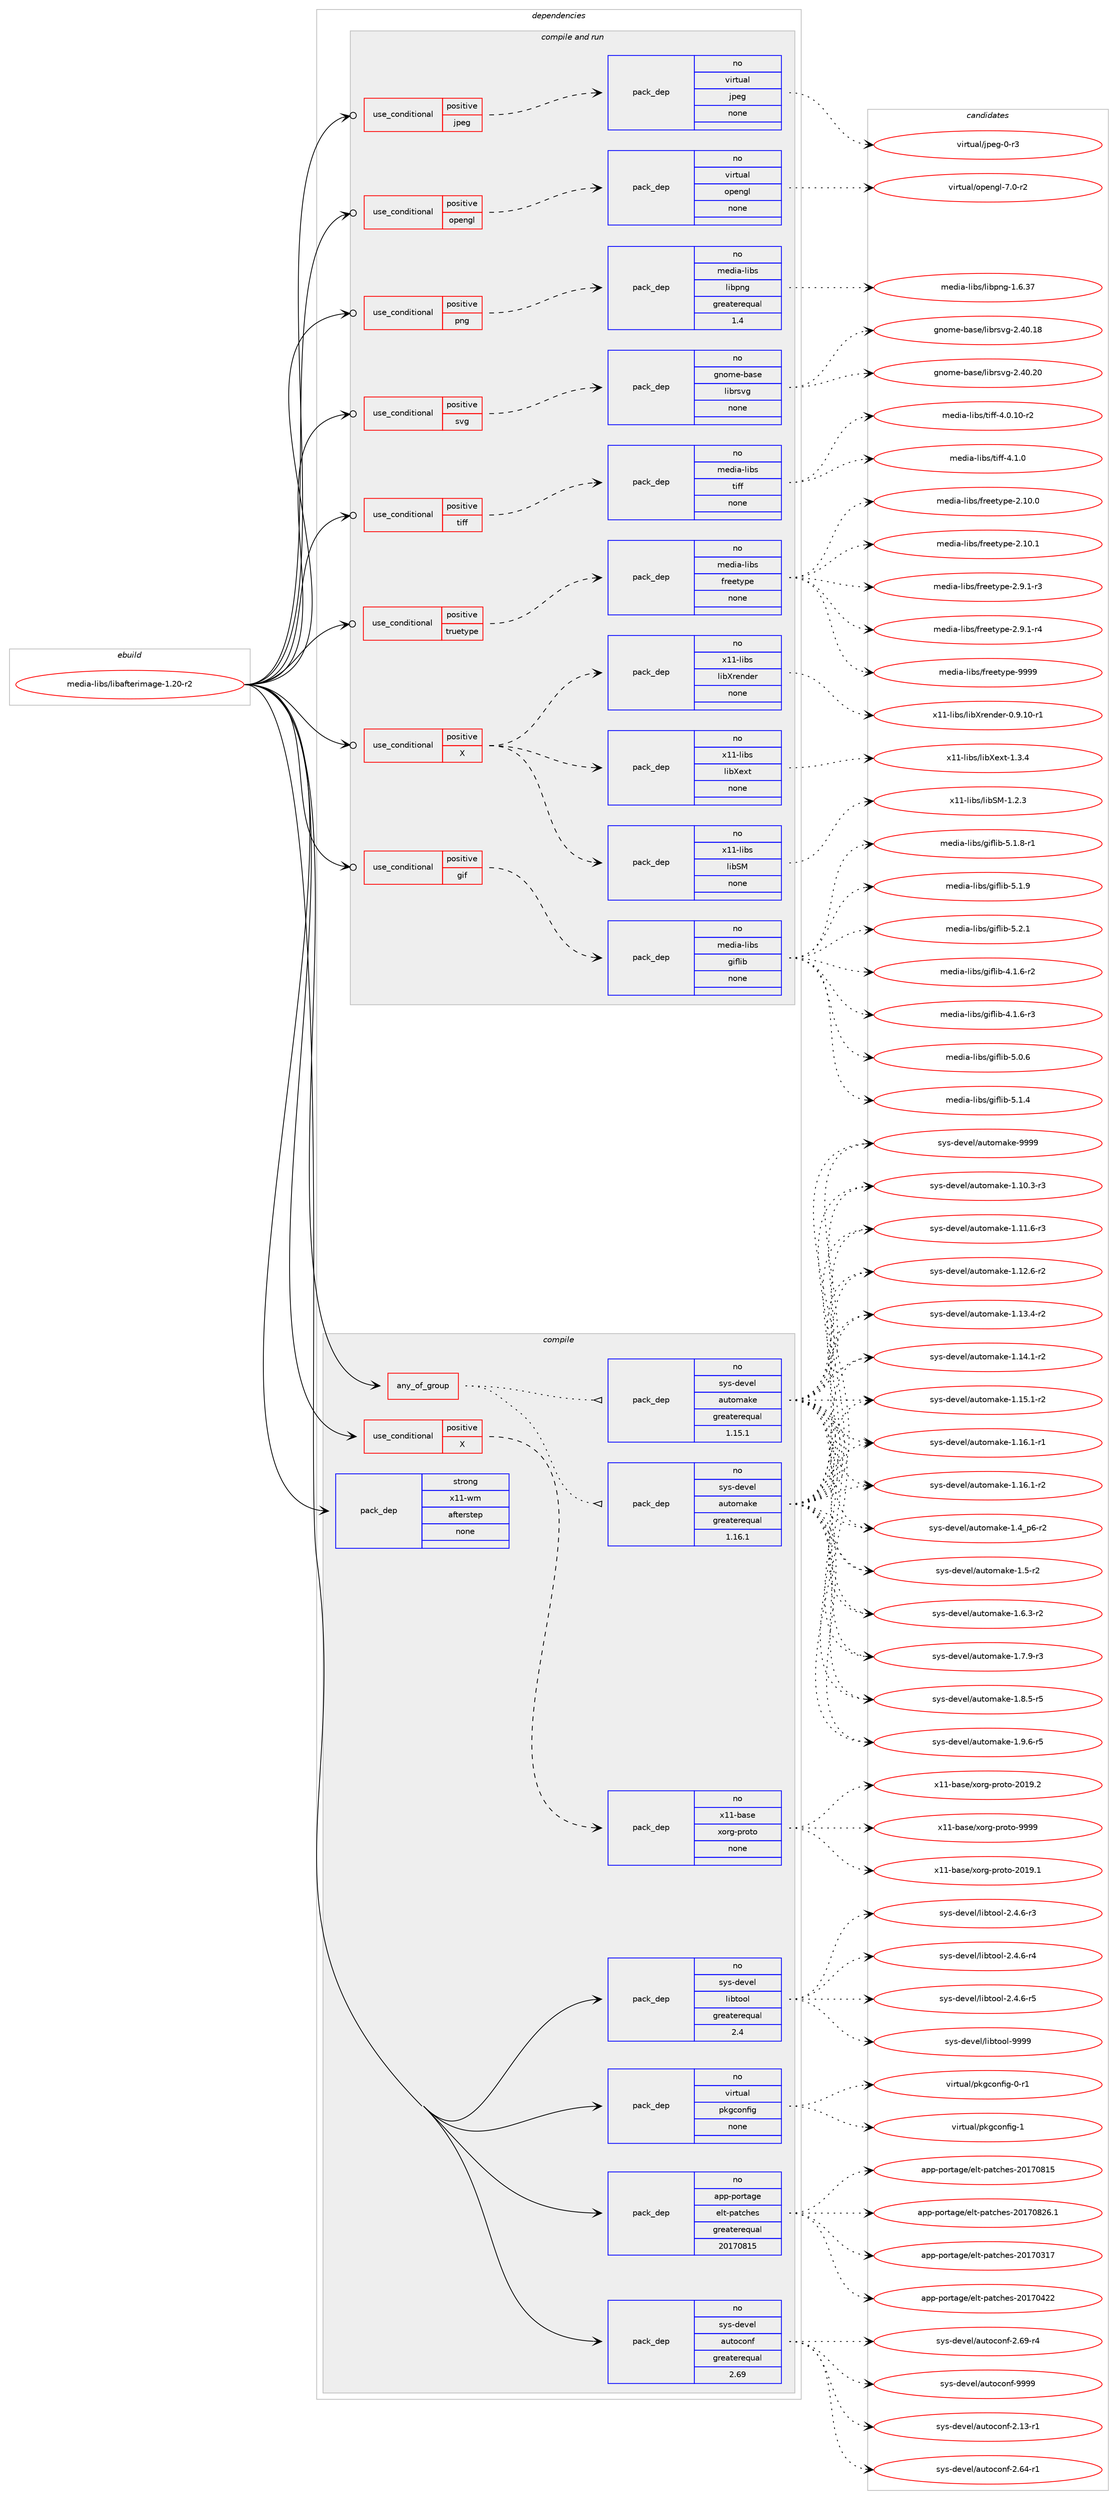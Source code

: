 digraph prolog {

# *************
# Graph options
# *************

newrank=true;
concentrate=true;
compound=true;
graph [rankdir=LR,fontname=Helvetica,fontsize=10,ranksep=1.5];#, ranksep=2.5, nodesep=0.2];
edge  [arrowhead=vee];
node  [fontname=Helvetica,fontsize=10];

# **********
# The ebuild
# **********

subgraph cluster_leftcol {
color=gray;
rank=same;
label=<<i>ebuild</i>>;
id [label="media-libs/libafterimage-1.20-r2", color=red, width=4, href="../media-libs/libafterimage-1.20-r2.svg"];
}

# ****************
# The dependencies
# ****************

subgraph cluster_midcol {
color=gray;
label=<<i>dependencies</i>>;
subgraph cluster_compile {
fillcolor="#eeeeee";
style=filled;
label=<<i>compile</i>>;
subgraph any13235 {
dependency786805 [label=<<TABLE BORDER="0" CELLBORDER="1" CELLSPACING="0" CELLPADDING="4"><TR><TD CELLPADDING="10">any_of_group</TD></TR></TABLE>>, shape=none, color=red];subgraph pack581781 {
dependency786806 [label=<<TABLE BORDER="0" CELLBORDER="1" CELLSPACING="0" CELLPADDING="4" WIDTH="220"><TR><TD ROWSPAN="6" CELLPADDING="30">pack_dep</TD></TR><TR><TD WIDTH="110">no</TD></TR><TR><TD>sys-devel</TD></TR><TR><TD>automake</TD></TR><TR><TD>greaterequal</TD></TR><TR><TD>1.16.1</TD></TR></TABLE>>, shape=none, color=blue];
}
dependency786805:e -> dependency786806:w [weight=20,style="dotted",arrowhead="oinv"];
subgraph pack581782 {
dependency786807 [label=<<TABLE BORDER="0" CELLBORDER="1" CELLSPACING="0" CELLPADDING="4" WIDTH="220"><TR><TD ROWSPAN="6" CELLPADDING="30">pack_dep</TD></TR><TR><TD WIDTH="110">no</TD></TR><TR><TD>sys-devel</TD></TR><TR><TD>automake</TD></TR><TR><TD>greaterequal</TD></TR><TR><TD>1.15.1</TD></TR></TABLE>>, shape=none, color=blue];
}
dependency786805:e -> dependency786807:w [weight=20,style="dotted",arrowhead="oinv"];
}
id:e -> dependency786805:w [weight=20,style="solid",arrowhead="vee"];
subgraph cond191356 {
dependency786808 [label=<<TABLE BORDER="0" CELLBORDER="1" CELLSPACING="0" CELLPADDING="4"><TR><TD ROWSPAN="3" CELLPADDING="10">use_conditional</TD></TR><TR><TD>positive</TD></TR><TR><TD>X</TD></TR></TABLE>>, shape=none, color=red];
subgraph pack581783 {
dependency786809 [label=<<TABLE BORDER="0" CELLBORDER="1" CELLSPACING="0" CELLPADDING="4" WIDTH="220"><TR><TD ROWSPAN="6" CELLPADDING="30">pack_dep</TD></TR><TR><TD WIDTH="110">no</TD></TR><TR><TD>x11-base</TD></TR><TR><TD>xorg-proto</TD></TR><TR><TD>none</TD></TR><TR><TD></TD></TR></TABLE>>, shape=none, color=blue];
}
dependency786808:e -> dependency786809:w [weight=20,style="dashed",arrowhead="vee"];
}
id:e -> dependency786808:w [weight=20,style="solid",arrowhead="vee"];
subgraph pack581784 {
dependency786810 [label=<<TABLE BORDER="0" CELLBORDER="1" CELLSPACING="0" CELLPADDING="4" WIDTH="220"><TR><TD ROWSPAN="6" CELLPADDING="30">pack_dep</TD></TR><TR><TD WIDTH="110">no</TD></TR><TR><TD>app-portage</TD></TR><TR><TD>elt-patches</TD></TR><TR><TD>greaterequal</TD></TR><TR><TD>20170815</TD></TR></TABLE>>, shape=none, color=blue];
}
id:e -> dependency786810:w [weight=20,style="solid",arrowhead="vee"];
subgraph pack581785 {
dependency786811 [label=<<TABLE BORDER="0" CELLBORDER="1" CELLSPACING="0" CELLPADDING="4" WIDTH="220"><TR><TD ROWSPAN="6" CELLPADDING="30">pack_dep</TD></TR><TR><TD WIDTH="110">no</TD></TR><TR><TD>sys-devel</TD></TR><TR><TD>autoconf</TD></TR><TR><TD>greaterequal</TD></TR><TR><TD>2.69</TD></TR></TABLE>>, shape=none, color=blue];
}
id:e -> dependency786811:w [weight=20,style="solid",arrowhead="vee"];
subgraph pack581786 {
dependency786812 [label=<<TABLE BORDER="0" CELLBORDER="1" CELLSPACING="0" CELLPADDING="4" WIDTH="220"><TR><TD ROWSPAN="6" CELLPADDING="30">pack_dep</TD></TR><TR><TD WIDTH="110">no</TD></TR><TR><TD>sys-devel</TD></TR><TR><TD>libtool</TD></TR><TR><TD>greaterequal</TD></TR><TR><TD>2.4</TD></TR></TABLE>>, shape=none, color=blue];
}
id:e -> dependency786812:w [weight=20,style="solid",arrowhead="vee"];
subgraph pack581787 {
dependency786813 [label=<<TABLE BORDER="0" CELLBORDER="1" CELLSPACING="0" CELLPADDING="4" WIDTH="220"><TR><TD ROWSPAN="6" CELLPADDING="30">pack_dep</TD></TR><TR><TD WIDTH="110">no</TD></TR><TR><TD>virtual</TD></TR><TR><TD>pkgconfig</TD></TR><TR><TD>none</TD></TR><TR><TD></TD></TR></TABLE>>, shape=none, color=blue];
}
id:e -> dependency786813:w [weight=20,style="solid",arrowhead="vee"];
subgraph pack581788 {
dependency786814 [label=<<TABLE BORDER="0" CELLBORDER="1" CELLSPACING="0" CELLPADDING="4" WIDTH="220"><TR><TD ROWSPAN="6" CELLPADDING="30">pack_dep</TD></TR><TR><TD WIDTH="110">strong</TD></TR><TR><TD>x11-wm</TD></TR><TR><TD>afterstep</TD></TR><TR><TD>none</TD></TR><TR><TD></TD></TR></TABLE>>, shape=none, color=blue];
}
id:e -> dependency786814:w [weight=20,style="solid",arrowhead="vee"];
}
subgraph cluster_compileandrun {
fillcolor="#eeeeee";
style=filled;
label=<<i>compile and run</i>>;
subgraph cond191357 {
dependency786815 [label=<<TABLE BORDER="0" CELLBORDER="1" CELLSPACING="0" CELLPADDING="4"><TR><TD ROWSPAN="3" CELLPADDING="10">use_conditional</TD></TR><TR><TD>positive</TD></TR><TR><TD>X</TD></TR></TABLE>>, shape=none, color=red];
subgraph pack581789 {
dependency786816 [label=<<TABLE BORDER="0" CELLBORDER="1" CELLSPACING="0" CELLPADDING="4" WIDTH="220"><TR><TD ROWSPAN="6" CELLPADDING="30">pack_dep</TD></TR><TR><TD WIDTH="110">no</TD></TR><TR><TD>x11-libs</TD></TR><TR><TD>libSM</TD></TR><TR><TD>none</TD></TR><TR><TD></TD></TR></TABLE>>, shape=none, color=blue];
}
dependency786815:e -> dependency786816:w [weight=20,style="dashed",arrowhead="vee"];
subgraph pack581790 {
dependency786817 [label=<<TABLE BORDER="0" CELLBORDER="1" CELLSPACING="0" CELLPADDING="4" WIDTH="220"><TR><TD ROWSPAN="6" CELLPADDING="30">pack_dep</TD></TR><TR><TD WIDTH="110">no</TD></TR><TR><TD>x11-libs</TD></TR><TR><TD>libXext</TD></TR><TR><TD>none</TD></TR><TR><TD></TD></TR></TABLE>>, shape=none, color=blue];
}
dependency786815:e -> dependency786817:w [weight=20,style="dashed",arrowhead="vee"];
subgraph pack581791 {
dependency786818 [label=<<TABLE BORDER="0" CELLBORDER="1" CELLSPACING="0" CELLPADDING="4" WIDTH="220"><TR><TD ROWSPAN="6" CELLPADDING="30">pack_dep</TD></TR><TR><TD WIDTH="110">no</TD></TR><TR><TD>x11-libs</TD></TR><TR><TD>libXrender</TD></TR><TR><TD>none</TD></TR><TR><TD></TD></TR></TABLE>>, shape=none, color=blue];
}
dependency786815:e -> dependency786818:w [weight=20,style="dashed",arrowhead="vee"];
}
id:e -> dependency786815:w [weight=20,style="solid",arrowhead="odotvee"];
subgraph cond191358 {
dependency786819 [label=<<TABLE BORDER="0" CELLBORDER="1" CELLSPACING="0" CELLPADDING="4"><TR><TD ROWSPAN="3" CELLPADDING="10">use_conditional</TD></TR><TR><TD>positive</TD></TR><TR><TD>gif</TD></TR></TABLE>>, shape=none, color=red];
subgraph pack581792 {
dependency786820 [label=<<TABLE BORDER="0" CELLBORDER="1" CELLSPACING="0" CELLPADDING="4" WIDTH="220"><TR><TD ROWSPAN="6" CELLPADDING="30">pack_dep</TD></TR><TR><TD WIDTH="110">no</TD></TR><TR><TD>media-libs</TD></TR><TR><TD>giflib</TD></TR><TR><TD>none</TD></TR><TR><TD></TD></TR></TABLE>>, shape=none, color=blue];
}
dependency786819:e -> dependency786820:w [weight=20,style="dashed",arrowhead="vee"];
}
id:e -> dependency786819:w [weight=20,style="solid",arrowhead="odotvee"];
subgraph cond191359 {
dependency786821 [label=<<TABLE BORDER="0" CELLBORDER="1" CELLSPACING="0" CELLPADDING="4"><TR><TD ROWSPAN="3" CELLPADDING="10">use_conditional</TD></TR><TR><TD>positive</TD></TR><TR><TD>jpeg</TD></TR></TABLE>>, shape=none, color=red];
subgraph pack581793 {
dependency786822 [label=<<TABLE BORDER="0" CELLBORDER="1" CELLSPACING="0" CELLPADDING="4" WIDTH="220"><TR><TD ROWSPAN="6" CELLPADDING="30">pack_dep</TD></TR><TR><TD WIDTH="110">no</TD></TR><TR><TD>virtual</TD></TR><TR><TD>jpeg</TD></TR><TR><TD>none</TD></TR><TR><TD></TD></TR></TABLE>>, shape=none, color=blue];
}
dependency786821:e -> dependency786822:w [weight=20,style="dashed",arrowhead="vee"];
}
id:e -> dependency786821:w [weight=20,style="solid",arrowhead="odotvee"];
subgraph cond191360 {
dependency786823 [label=<<TABLE BORDER="0" CELLBORDER="1" CELLSPACING="0" CELLPADDING="4"><TR><TD ROWSPAN="3" CELLPADDING="10">use_conditional</TD></TR><TR><TD>positive</TD></TR><TR><TD>opengl</TD></TR></TABLE>>, shape=none, color=red];
subgraph pack581794 {
dependency786824 [label=<<TABLE BORDER="0" CELLBORDER="1" CELLSPACING="0" CELLPADDING="4" WIDTH="220"><TR><TD ROWSPAN="6" CELLPADDING="30">pack_dep</TD></TR><TR><TD WIDTH="110">no</TD></TR><TR><TD>virtual</TD></TR><TR><TD>opengl</TD></TR><TR><TD>none</TD></TR><TR><TD></TD></TR></TABLE>>, shape=none, color=blue];
}
dependency786823:e -> dependency786824:w [weight=20,style="dashed",arrowhead="vee"];
}
id:e -> dependency786823:w [weight=20,style="solid",arrowhead="odotvee"];
subgraph cond191361 {
dependency786825 [label=<<TABLE BORDER="0" CELLBORDER="1" CELLSPACING="0" CELLPADDING="4"><TR><TD ROWSPAN="3" CELLPADDING="10">use_conditional</TD></TR><TR><TD>positive</TD></TR><TR><TD>png</TD></TR></TABLE>>, shape=none, color=red];
subgraph pack581795 {
dependency786826 [label=<<TABLE BORDER="0" CELLBORDER="1" CELLSPACING="0" CELLPADDING="4" WIDTH="220"><TR><TD ROWSPAN="6" CELLPADDING="30">pack_dep</TD></TR><TR><TD WIDTH="110">no</TD></TR><TR><TD>media-libs</TD></TR><TR><TD>libpng</TD></TR><TR><TD>greaterequal</TD></TR><TR><TD>1.4</TD></TR></TABLE>>, shape=none, color=blue];
}
dependency786825:e -> dependency786826:w [weight=20,style="dashed",arrowhead="vee"];
}
id:e -> dependency786825:w [weight=20,style="solid",arrowhead="odotvee"];
subgraph cond191362 {
dependency786827 [label=<<TABLE BORDER="0" CELLBORDER="1" CELLSPACING="0" CELLPADDING="4"><TR><TD ROWSPAN="3" CELLPADDING="10">use_conditional</TD></TR><TR><TD>positive</TD></TR><TR><TD>svg</TD></TR></TABLE>>, shape=none, color=red];
subgraph pack581796 {
dependency786828 [label=<<TABLE BORDER="0" CELLBORDER="1" CELLSPACING="0" CELLPADDING="4" WIDTH="220"><TR><TD ROWSPAN="6" CELLPADDING="30">pack_dep</TD></TR><TR><TD WIDTH="110">no</TD></TR><TR><TD>gnome-base</TD></TR><TR><TD>librsvg</TD></TR><TR><TD>none</TD></TR><TR><TD></TD></TR></TABLE>>, shape=none, color=blue];
}
dependency786827:e -> dependency786828:w [weight=20,style="dashed",arrowhead="vee"];
}
id:e -> dependency786827:w [weight=20,style="solid",arrowhead="odotvee"];
subgraph cond191363 {
dependency786829 [label=<<TABLE BORDER="0" CELLBORDER="1" CELLSPACING="0" CELLPADDING="4"><TR><TD ROWSPAN="3" CELLPADDING="10">use_conditional</TD></TR><TR><TD>positive</TD></TR><TR><TD>tiff</TD></TR></TABLE>>, shape=none, color=red];
subgraph pack581797 {
dependency786830 [label=<<TABLE BORDER="0" CELLBORDER="1" CELLSPACING="0" CELLPADDING="4" WIDTH="220"><TR><TD ROWSPAN="6" CELLPADDING="30">pack_dep</TD></TR><TR><TD WIDTH="110">no</TD></TR><TR><TD>media-libs</TD></TR><TR><TD>tiff</TD></TR><TR><TD>none</TD></TR><TR><TD></TD></TR></TABLE>>, shape=none, color=blue];
}
dependency786829:e -> dependency786830:w [weight=20,style="dashed",arrowhead="vee"];
}
id:e -> dependency786829:w [weight=20,style="solid",arrowhead="odotvee"];
subgraph cond191364 {
dependency786831 [label=<<TABLE BORDER="0" CELLBORDER="1" CELLSPACING="0" CELLPADDING="4"><TR><TD ROWSPAN="3" CELLPADDING="10">use_conditional</TD></TR><TR><TD>positive</TD></TR><TR><TD>truetype</TD></TR></TABLE>>, shape=none, color=red];
subgraph pack581798 {
dependency786832 [label=<<TABLE BORDER="0" CELLBORDER="1" CELLSPACING="0" CELLPADDING="4" WIDTH="220"><TR><TD ROWSPAN="6" CELLPADDING="30">pack_dep</TD></TR><TR><TD WIDTH="110">no</TD></TR><TR><TD>media-libs</TD></TR><TR><TD>freetype</TD></TR><TR><TD>none</TD></TR><TR><TD></TD></TR></TABLE>>, shape=none, color=blue];
}
dependency786831:e -> dependency786832:w [weight=20,style="dashed",arrowhead="vee"];
}
id:e -> dependency786831:w [weight=20,style="solid",arrowhead="odotvee"];
}
subgraph cluster_run {
fillcolor="#eeeeee";
style=filled;
label=<<i>run</i>>;
}
}

# **************
# The candidates
# **************

subgraph cluster_choices {
rank=same;
color=gray;
label=<<i>candidates</i>>;

subgraph choice581781 {
color=black;
nodesep=1;
choice11512111545100101118101108479711711611110997107101454946494846514511451 [label="sys-devel/automake-1.10.3-r3", color=red, width=4,href="../sys-devel/automake-1.10.3-r3.svg"];
choice11512111545100101118101108479711711611110997107101454946494946544511451 [label="sys-devel/automake-1.11.6-r3", color=red, width=4,href="../sys-devel/automake-1.11.6-r3.svg"];
choice11512111545100101118101108479711711611110997107101454946495046544511450 [label="sys-devel/automake-1.12.6-r2", color=red, width=4,href="../sys-devel/automake-1.12.6-r2.svg"];
choice11512111545100101118101108479711711611110997107101454946495146524511450 [label="sys-devel/automake-1.13.4-r2", color=red, width=4,href="../sys-devel/automake-1.13.4-r2.svg"];
choice11512111545100101118101108479711711611110997107101454946495246494511450 [label="sys-devel/automake-1.14.1-r2", color=red, width=4,href="../sys-devel/automake-1.14.1-r2.svg"];
choice11512111545100101118101108479711711611110997107101454946495346494511450 [label="sys-devel/automake-1.15.1-r2", color=red, width=4,href="../sys-devel/automake-1.15.1-r2.svg"];
choice11512111545100101118101108479711711611110997107101454946495446494511449 [label="sys-devel/automake-1.16.1-r1", color=red, width=4,href="../sys-devel/automake-1.16.1-r1.svg"];
choice11512111545100101118101108479711711611110997107101454946495446494511450 [label="sys-devel/automake-1.16.1-r2", color=red, width=4,href="../sys-devel/automake-1.16.1-r2.svg"];
choice115121115451001011181011084797117116111109971071014549465295112544511450 [label="sys-devel/automake-1.4_p6-r2", color=red, width=4,href="../sys-devel/automake-1.4_p6-r2.svg"];
choice11512111545100101118101108479711711611110997107101454946534511450 [label="sys-devel/automake-1.5-r2", color=red, width=4,href="../sys-devel/automake-1.5-r2.svg"];
choice115121115451001011181011084797117116111109971071014549465446514511450 [label="sys-devel/automake-1.6.3-r2", color=red, width=4,href="../sys-devel/automake-1.6.3-r2.svg"];
choice115121115451001011181011084797117116111109971071014549465546574511451 [label="sys-devel/automake-1.7.9-r3", color=red, width=4,href="../sys-devel/automake-1.7.9-r3.svg"];
choice115121115451001011181011084797117116111109971071014549465646534511453 [label="sys-devel/automake-1.8.5-r5", color=red, width=4,href="../sys-devel/automake-1.8.5-r5.svg"];
choice115121115451001011181011084797117116111109971071014549465746544511453 [label="sys-devel/automake-1.9.6-r5", color=red, width=4,href="../sys-devel/automake-1.9.6-r5.svg"];
choice115121115451001011181011084797117116111109971071014557575757 [label="sys-devel/automake-9999", color=red, width=4,href="../sys-devel/automake-9999.svg"];
dependency786806:e -> choice11512111545100101118101108479711711611110997107101454946494846514511451:w [style=dotted,weight="100"];
dependency786806:e -> choice11512111545100101118101108479711711611110997107101454946494946544511451:w [style=dotted,weight="100"];
dependency786806:e -> choice11512111545100101118101108479711711611110997107101454946495046544511450:w [style=dotted,weight="100"];
dependency786806:e -> choice11512111545100101118101108479711711611110997107101454946495146524511450:w [style=dotted,weight="100"];
dependency786806:e -> choice11512111545100101118101108479711711611110997107101454946495246494511450:w [style=dotted,weight="100"];
dependency786806:e -> choice11512111545100101118101108479711711611110997107101454946495346494511450:w [style=dotted,weight="100"];
dependency786806:e -> choice11512111545100101118101108479711711611110997107101454946495446494511449:w [style=dotted,weight="100"];
dependency786806:e -> choice11512111545100101118101108479711711611110997107101454946495446494511450:w [style=dotted,weight="100"];
dependency786806:e -> choice115121115451001011181011084797117116111109971071014549465295112544511450:w [style=dotted,weight="100"];
dependency786806:e -> choice11512111545100101118101108479711711611110997107101454946534511450:w [style=dotted,weight="100"];
dependency786806:e -> choice115121115451001011181011084797117116111109971071014549465446514511450:w [style=dotted,weight="100"];
dependency786806:e -> choice115121115451001011181011084797117116111109971071014549465546574511451:w [style=dotted,weight="100"];
dependency786806:e -> choice115121115451001011181011084797117116111109971071014549465646534511453:w [style=dotted,weight="100"];
dependency786806:e -> choice115121115451001011181011084797117116111109971071014549465746544511453:w [style=dotted,weight="100"];
dependency786806:e -> choice115121115451001011181011084797117116111109971071014557575757:w [style=dotted,weight="100"];
}
subgraph choice581782 {
color=black;
nodesep=1;
choice11512111545100101118101108479711711611110997107101454946494846514511451 [label="sys-devel/automake-1.10.3-r3", color=red, width=4,href="../sys-devel/automake-1.10.3-r3.svg"];
choice11512111545100101118101108479711711611110997107101454946494946544511451 [label="sys-devel/automake-1.11.6-r3", color=red, width=4,href="../sys-devel/automake-1.11.6-r3.svg"];
choice11512111545100101118101108479711711611110997107101454946495046544511450 [label="sys-devel/automake-1.12.6-r2", color=red, width=4,href="../sys-devel/automake-1.12.6-r2.svg"];
choice11512111545100101118101108479711711611110997107101454946495146524511450 [label="sys-devel/automake-1.13.4-r2", color=red, width=4,href="../sys-devel/automake-1.13.4-r2.svg"];
choice11512111545100101118101108479711711611110997107101454946495246494511450 [label="sys-devel/automake-1.14.1-r2", color=red, width=4,href="../sys-devel/automake-1.14.1-r2.svg"];
choice11512111545100101118101108479711711611110997107101454946495346494511450 [label="sys-devel/automake-1.15.1-r2", color=red, width=4,href="../sys-devel/automake-1.15.1-r2.svg"];
choice11512111545100101118101108479711711611110997107101454946495446494511449 [label="sys-devel/automake-1.16.1-r1", color=red, width=4,href="../sys-devel/automake-1.16.1-r1.svg"];
choice11512111545100101118101108479711711611110997107101454946495446494511450 [label="sys-devel/automake-1.16.1-r2", color=red, width=4,href="../sys-devel/automake-1.16.1-r2.svg"];
choice115121115451001011181011084797117116111109971071014549465295112544511450 [label="sys-devel/automake-1.4_p6-r2", color=red, width=4,href="../sys-devel/automake-1.4_p6-r2.svg"];
choice11512111545100101118101108479711711611110997107101454946534511450 [label="sys-devel/automake-1.5-r2", color=red, width=4,href="../sys-devel/automake-1.5-r2.svg"];
choice115121115451001011181011084797117116111109971071014549465446514511450 [label="sys-devel/automake-1.6.3-r2", color=red, width=4,href="../sys-devel/automake-1.6.3-r2.svg"];
choice115121115451001011181011084797117116111109971071014549465546574511451 [label="sys-devel/automake-1.7.9-r3", color=red, width=4,href="../sys-devel/automake-1.7.9-r3.svg"];
choice115121115451001011181011084797117116111109971071014549465646534511453 [label="sys-devel/automake-1.8.5-r5", color=red, width=4,href="../sys-devel/automake-1.8.5-r5.svg"];
choice115121115451001011181011084797117116111109971071014549465746544511453 [label="sys-devel/automake-1.9.6-r5", color=red, width=4,href="../sys-devel/automake-1.9.6-r5.svg"];
choice115121115451001011181011084797117116111109971071014557575757 [label="sys-devel/automake-9999", color=red, width=4,href="../sys-devel/automake-9999.svg"];
dependency786807:e -> choice11512111545100101118101108479711711611110997107101454946494846514511451:w [style=dotted,weight="100"];
dependency786807:e -> choice11512111545100101118101108479711711611110997107101454946494946544511451:w [style=dotted,weight="100"];
dependency786807:e -> choice11512111545100101118101108479711711611110997107101454946495046544511450:w [style=dotted,weight="100"];
dependency786807:e -> choice11512111545100101118101108479711711611110997107101454946495146524511450:w [style=dotted,weight="100"];
dependency786807:e -> choice11512111545100101118101108479711711611110997107101454946495246494511450:w [style=dotted,weight="100"];
dependency786807:e -> choice11512111545100101118101108479711711611110997107101454946495346494511450:w [style=dotted,weight="100"];
dependency786807:e -> choice11512111545100101118101108479711711611110997107101454946495446494511449:w [style=dotted,weight="100"];
dependency786807:e -> choice11512111545100101118101108479711711611110997107101454946495446494511450:w [style=dotted,weight="100"];
dependency786807:e -> choice115121115451001011181011084797117116111109971071014549465295112544511450:w [style=dotted,weight="100"];
dependency786807:e -> choice11512111545100101118101108479711711611110997107101454946534511450:w [style=dotted,weight="100"];
dependency786807:e -> choice115121115451001011181011084797117116111109971071014549465446514511450:w [style=dotted,weight="100"];
dependency786807:e -> choice115121115451001011181011084797117116111109971071014549465546574511451:w [style=dotted,weight="100"];
dependency786807:e -> choice115121115451001011181011084797117116111109971071014549465646534511453:w [style=dotted,weight="100"];
dependency786807:e -> choice115121115451001011181011084797117116111109971071014549465746544511453:w [style=dotted,weight="100"];
dependency786807:e -> choice115121115451001011181011084797117116111109971071014557575757:w [style=dotted,weight="100"];
}
subgraph choice581783 {
color=black;
nodesep=1;
choice1204949459897115101471201111141034511211411111611145504849574649 [label="x11-base/xorg-proto-2019.1", color=red, width=4,href="../x11-base/xorg-proto-2019.1.svg"];
choice1204949459897115101471201111141034511211411111611145504849574650 [label="x11-base/xorg-proto-2019.2", color=red, width=4,href="../x11-base/xorg-proto-2019.2.svg"];
choice120494945989711510147120111114103451121141111161114557575757 [label="x11-base/xorg-proto-9999", color=red, width=4,href="../x11-base/xorg-proto-9999.svg"];
dependency786809:e -> choice1204949459897115101471201111141034511211411111611145504849574649:w [style=dotted,weight="100"];
dependency786809:e -> choice1204949459897115101471201111141034511211411111611145504849574650:w [style=dotted,weight="100"];
dependency786809:e -> choice120494945989711510147120111114103451121141111161114557575757:w [style=dotted,weight="100"];
}
subgraph choice581784 {
color=black;
nodesep=1;
choice97112112451121111141169710310147101108116451129711699104101115455048495548514955 [label="app-portage/elt-patches-20170317", color=red, width=4,href="../app-portage/elt-patches-20170317.svg"];
choice97112112451121111141169710310147101108116451129711699104101115455048495548525050 [label="app-portage/elt-patches-20170422", color=red, width=4,href="../app-portage/elt-patches-20170422.svg"];
choice97112112451121111141169710310147101108116451129711699104101115455048495548564953 [label="app-portage/elt-patches-20170815", color=red, width=4,href="../app-portage/elt-patches-20170815.svg"];
choice971121124511211111411697103101471011081164511297116991041011154550484955485650544649 [label="app-portage/elt-patches-20170826.1", color=red, width=4,href="../app-portage/elt-patches-20170826.1.svg"];
dependency786810:e -> choice97112112451121111141169710310147101108116451129711699104101115455048495548514955:w [style=dotted,weight="100"];
dependency786810:e -> choice97112112451121111141169710310147101108116451129711699104101115455048495548525050:w [style=dotted,weight="100"];
dependency786810:e -> choice97112112451121111141169710310147101108116451129711699104101115455048495548564953:w [style=dotted,weight="100"];
dependency786810:e -> choice971121124511211111411697103101471011081164511297116991041011154550484955485650544649:w [style=dotted,weight="100"];
}
subgraph choice581785 {
color=black;
nodesep=1;
choice1151211154510010111810110847971171161119911111010245504649514511449 [label="sys-devel/autoconf-2.13-r1", color=red, width=4,href="../sys-devel/autoconf-2.13-r1.svg"];
choice1151211154510010111810110847971171161119911111010245504654524511449 [label="sys-devel/autoconf-2.64-r1", color=red, width=4,href="../sys-devel/autoconf-2.64-r1.svg"];
choice1151211154510010111810110847971171161119911111010245504654574511452 [label="sys-devel/autoconf-2.69-r4", color=red, width=4,href="../sys-devel/autoconf-2.69-r4.svg"];
choice115121115451001011181011084797117116111991111101024557575757 [label="sys-devel/autoconf-9999", color=red, width=4,href="../sys-devel/autoconf-9999.svg"];
dependency786811:e -> choice1151211154510010111810110847971171161119911111010245504649514511449:w [style=dotted,weight="100"];
dependency786811:e -> choice1151211154510010111810110847971171161119911111010245504654524511449:w [style=dotted,weight="100"];
dependency786811:e -> choice1151211154510010111810110847971171161119911111010245504654574511452:w [style=dotted,weight="100"];
dependency786811:e -> choice115121115451001011181011084797117116111991111101024557575757:w [style=dotted,weight="100"];
}
subgraph choice581786 {
color=black;
nodesep=1;
choice1151211154510010111810110847108105981161111111084550465246544511451 [label="sys-devel/libtool-2.4.6-r3", color=red, width=4,href="../sys-devel/libtool-2.4.6-r3.svg"];
choice1151211154510010111810110847108105981161111111084550465246544511452 [label="sys-devel/libtool-2.4.6-r4", color=red, width=4,href="../sys-devel/libtool-2.4.6-r4.svg"];
choice1151211154510010111810110847108105981161111111084550465246544511453 [label="sys-devel/libtool-2.4.6-r5", color=red, width=4,href="../sys-devel/libtool-2.4.6-r5.svg"];
choice1151211154510010111810110847108105981161111111084557575757 [label="sys-devel/libtool-9999", color=red, width=4,href="../sys-devel/libtool-9999.svg"];
dependency786812:e -> choice1151211154510010111810110847108105981161111111084550465246544511451:w [style=dotted,weight="100"];
dependency786812:e -> choice1151211154510010111810110847108105981161111111084550465246544511452:w [style=dotted,weight="100"];
dependency786812:e -> choice1151211154510010111810110847108105981161111111084550465246544511453:w [style=dotted,weight="100"];
dependency786812:e -> choice1151211154510010111810110847108105981161111111084557575757:w [style=dotted,weight="100"];
}
subgraph choice581787 {
color=black;
nodesep=1;
choice11810511411611797108471121071039911111010210510345484511449 [label="virtual/pkgconfig-0-r1", color=red, width=4,href="../virtual/pkgconfig-0-r1.svg"];
choice1181051141161179710847112107103991111101021051034549 [label="virtual/pkgconfig-1", color=red, width=4,href="../virtual/pkgconfig-1.svg"];
dependency786813:e -> choice11810511411611797108471121071039911111010210510345484511449:w [style=dotted,weight="100"];
dependency786813:e -> choice1181051141161179710847112107103991111101021051034549:w [style=dotted,weight="100"];
}
subgraph choice581788 {
color=black;
nodesep=1;
}
subgraph choice581789 {
color=black;
nodesep=1;
choice1204949451081059811547108105988377454946504651 [label="x11-libs/libSM-1.2.3", color=red, width=4,href="../x11-libs/libSM-1.2.3.svg"];
dependency786816:e -> choice1204949451081059811547108105988377454946504651:w [style=dotted,weight="100"];
}
subgraph choice581790 {
color=black;
nodesep=1;
choice12049494510810598115471081059888101120116454946514652 [label="x11-libs/libXext-1.3.4", color=red, width=4,href="../x11-libs/libXext-1.3.4.svg"];
dependency786817:e -> choice12049494510810598115471081059888101120116454946514652:w [style=dotted,weight="100"];
}
subgraph choice581791 {
color=black;
nodesep=1;
choice12049494510810598115471081059888114101110100101114454846574649484511449 [label="x11-libs/libXrender-0.9.10-r1", color=red, width=4,href="../x11-libs/libXrender-0.9.10-r1.svg"];
dependency786818:e -> choice12049494510810598115471081059888114101110100101114454846574649484511449:w [style=dotted,weight="100"];
}
subgraph choice581792 {
color=black;
nodesep=1;
choice10910110010597451081059811547103105102108105984552464946544511450 [label="media-libs/giflib-4.1.6-r2", color=red, width=4,href="../media-libs/giflib-4.1.6-r2.svg"];
choice10910110010597451081059811547103105102108105984552464946544511451 [label="media-libs/giflib-4.1.6-r3", color=red, width=4,href="../media-libs/giflib-4.1.6-r3.svg"];
choice1091011001059745108105981154710310510210810598455346484654 [label="media-libs/giflib-5.0.6", color=red, width=4,href="../media-libs/giflib-5.0.6.svg"];
choice1091011001059745108105981154710310510210810598455346494652 [label="media-libs/giflib-5.1.4", color=red, width=4,href="../media-libs/giflib-5.1.4.svg"];
choice10910110010597451081059811547103105102108105984553464946564511449 [label="media-libs/giflib-5.1.8-r1", color=red, width=4,href="../media-libs/giflib-5.1.8-r1.svg"];
choice1091011001059745108105981154710310510210810598455346494657 [label="media-libs/giflib-5.1.9", color=red, width=4,href="../media-libs/giflib-5.1.9.svg"];
choice1091011001059745108105981154710310510210810598455346504649 [label="media-libs/giflib-5.2.1", color=red, width=4,href="../media-libs/giflib-5.2.1.svg"];
dependency786820:e -> choice10910110010597451081059811547103105102108105984552464946544511450:w [style=dotted,weight="100"];
dependency786820:e -> choice10910110010597451081059811547103105102108105984552464946544511451:w [style=dotted,weight="100"];
dependency786820:e -> choice1091011001059745108105981154710310510210810598455346484654:w [style=dotted,weight="100"];
dependency786820:e -> choice1091011001059745108105981154710310510210810598455346494652:w [style=dotted,weight="100"];
dependency786820:e -> choice10910110010597451081059811547103105102108105984553464946564511449:w [style=dotted,weight="100"];
dependency786820:e -> choice1091011001059745108105981154710310510210810598455346494657:w [style=dotted,weight="100"];
dependency786820:e -> choice1091011001059745108105981154710310510210810598455346504649:w [style=dotted,weight="100"];
}
subgraph choice581793 {
color=black;
nodesep=1;
choice118105114116117971084710611210110345484511451 [label="virtual/jpeg-0-r3", color=red, width=4,href="../virtual/jpeg-0-r3.svg"];
dependency786822:e -> choice118105114116117971084710611210110345484511451:w [style=dotted,weight="100"];
}
subgraph choice581794 {
color=black;
nodesep=1;
choice1181051141161179710847111112101110103108455546484511450 [label="virtual/opengl-7.0-r2", color=red, width=4,href="../virtual/opengl-7.0-r2.svg"];
dependency786824:e -> choice1181051141161179710847111112101110103108455546484511450:w [style=dotted,weight="100"];
}
subgraph choice581795 {
color=black;
nodesep=1;
choice109101100105974510810598115471081059811211010345494654465155 [label="media-libs/libpng-1.6.37", color=red, width=4,href="../media-libs/libpng-1.6.37.svg"];
dependency786826:e -> choice109101100105974510810598115471081059811211010345494654465155:w [style=dotted,weight="100"];
}
subgraph choice581796 {
color=black;
nodesep=1;
choice10311011110910145989711510147108105981141151181034550465248464956 [label="gnome-base/librsvg-2.40.18", color=red, width=4,href="../gnome-base/librsvg-2.40.18.svg"];
choice10311011110910145989711510147108105981141151181034550465248465048 [label="gnome-base/librsvg-2.40.20", color=red, width=4,href="../gnome-base/librsvg-2.40.20.svg"];
dependency786828:e -> choice10311011110910145989711510147108105981141151181034550465248464956:w [style=dotted,weight="100"];
dependency786828:e -> choice10311011110910145989711510147108105981141151181034550465248465048:w [style=dotted,weight="100"];
}
subgraph choice581797 {
color=black;
nodesep=1;
choice10910110010597451081059811547116105102102455246484649484511450 [label="media-libs/tiff-4.0.10-r2", color=red, width=4,href="../media-libs/tiff-4.0.10-r2.svg"];
choice10910110010597451081059811547116105102102455246494648 [label="media-libs/tiff-4.1.0", color=red, width=4,href="../media-libs/tiff-4.1.0.svg"];
dependency786830:e -> choice10910110010597451081059811547116105102102455246484649484511450:w [style=dotted,weight="100"];
dependency786830:e -> choice10910110010597451081059811547116105102102455246494648:w [style=dotted,weight="100"];
}
subgraph choice581798 {
color=black;
nodesep=1;
choice1091011001059745108105981154710211410110111612111210145504649484648 [label="media-libs/freetype-2.10.0", color=red, width=4,href="../media-libs/freetype-2.10.0.svg"];
choice1091011001059745108105981154710211410110111612111210145504649484649 [label="media-libs/freetype-2.10.1", color=red, width=4,href="../media-libs/freetype-2.10.1.svg"];
choice109101100105974510810598115471021141011011161211121014550465746494511451 [label="media-libs/freetype-2.9.1-r3", color=red, width=4,href="../media-libs/freetype-2.9.1-r3.svg"];
choice109101100105974510810598115471021141011011161211121014550465746494511452 [label="media-libs/freetype-2.9.1-r4", color=red, width=4,href="../media-libs/freetype-2.9.1-r4.svg"];
choice109101100105974510810598115471021141011011161211121014557575757 [label="media-libs/freetype-9999", color=red, width=4,href="../media-libs/freetype-9999.svg"];
dependency786832:e -> choice1091011001059745108105981154710211410110111612111210145504649484648:w [style=dotted,weight="100"];
dependency786832:e -> choice1091011001059745108105981154710211410110111612111210145504649484649:w [style=dotted,weight="100"];
dependency786832:e -> choice109101100105974510810598115471021141011011161211121014550465746494511451:w [style=dotted,weight="100"];
dependency786832:e -> choice109101100105974510810598115471021141011011161211121014550465746494511452:w [style=dotted,weight="100"];
dependency786832:e -> choice109101100105974510810598115471021141011011161211121014557575757:w [style=dotted,weight="100"];
}
}

}
